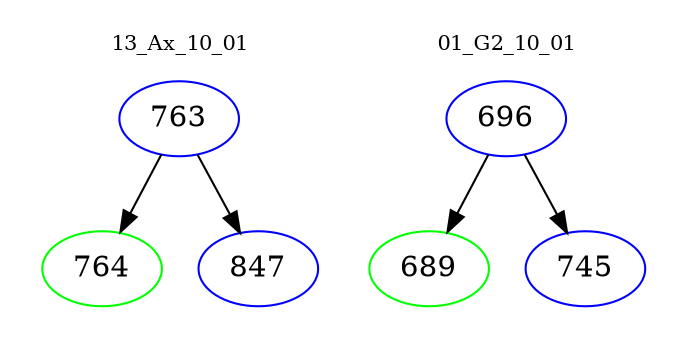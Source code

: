 digraph{
subgraph cluster_0 {
color = white
label = "13_Ax_10_01";
fontsize=10;
T0_763 [label="763", color="blue"]
T0_763 -> T0_764 [color="black"]
T0_764 [label="764", color="green"]
T0_763 -> T0_847 [color="black"]
T0_847 [label="847", color="blue"]
}
subgraph cluster_1 {
color = white
label = "01_G2_10_01";
fontsize=10;
T1_696 [label="696", color="blue"]
T1_696 -> T1_689 [color="black"]
T1_689 [label="689", color="green"]
T1_696 -> T1_745 [color="black"]
T1_745 [label="745", color="blue"]
}
}
